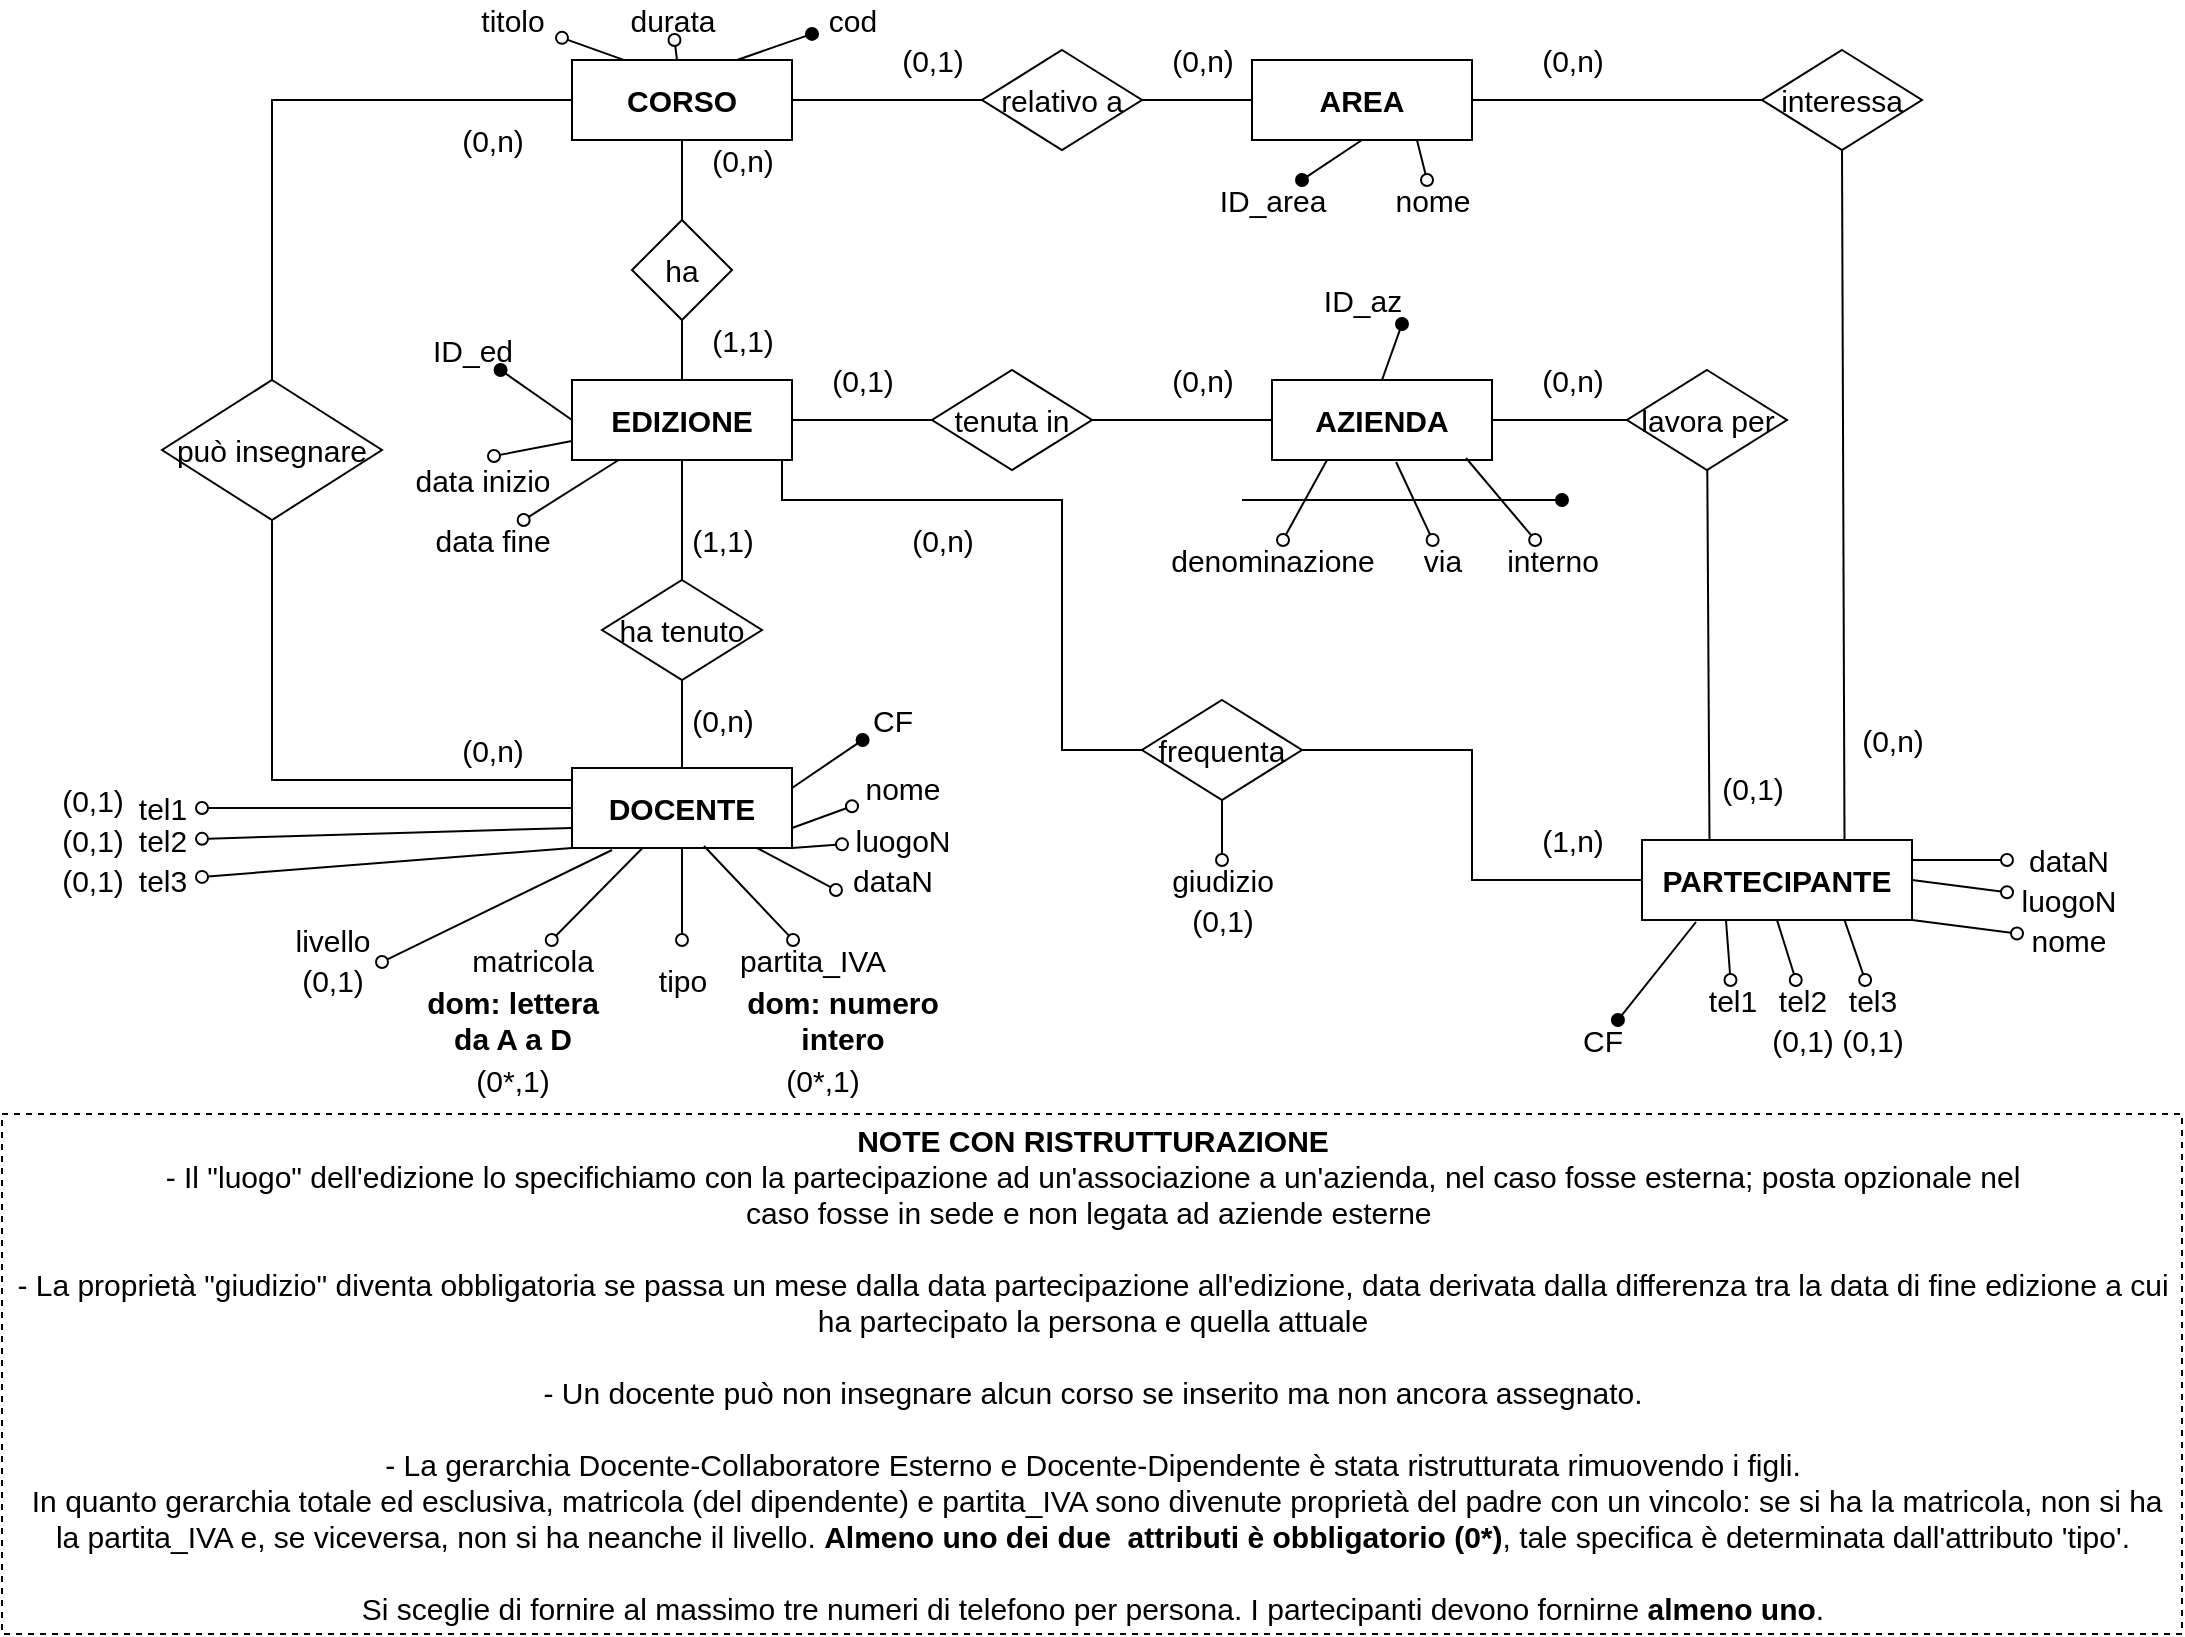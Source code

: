 <mxfile version="17.4.0" type="device"><diagram id="BrXjNmVW-4xUfaeRYRgf" name="Page-1"><mxGraphModel dx="1422" dy="705" grid="1" gridSize="10" guides="1" tooltips="1" connect="1" arrows="1" fold="1" page="1" pageScale="1" pageWidth="1169" pageHeight="827" math="0" shadow="0"><root><mxCell id="0"/><mxCell id="1" parent="0"/><mxCell id="5_BU5RMQ9FpiTfxmv_AT-19" style="rounded=0;orthogonalLoop=1;jettySize=auto;html=1;exitX=1;exitY=0.75;exitDx=0;exitDy=0;fontSize=15;endArrow=oval;endFill=0;" parent="1" source="5_BU5RMQ9FpiTfxmv_AT-1" target="5_BU5RMQ9FpiTfxmv_AT-12" edge="1"><mxGeometry relative="1" as="geometry"><mxPoint x="565" y="80" as="sourcePoint"/></mxGeometry></mxCell><mxCell id="5_BU5RMQ9FpiTfxmv_AT-20" style="edgeStyle=none;rounded=0;orthogonalLoop=1;jettySize=auto;html=1;fontSize=15;endArrow=oval;endFill=0;" parent="1" source="5_BU5RMQ9FpiTfxmv_AT-1" target="5_BU5RMQ9FpiTfxmv_AT-11" edge="1"><mxGeometry relative="1" as="geometry"><mxPoint x="565" y="60" as="sourcePoint"/></mxGeometry></mxCell><mxCell id="5_BU5RMQ9FpiTfxmv_AT-1" value="&lt;b&gt;&lt;font style=&quot;font-size: 15px&quot;&gt;CORSO&lt;/font&gt;&lt;/b&gt;" style="rounded=0;whiteSpace=wrap;html=1;" parent="1" vertex="1"><mxGeometry x="335" y="40" width="110" height="40" as="geometry"/></mxCell><mxCell id="5_BU5RMQ9FpiTfxmv_AT-2" value="ha" style="rhombus;whiteSpace=wrap;html=1;fontSize=15;" parent="1" vertex="1"><mxGeometry x="365" y="120" width="50" height="50" as="geometry"/></mxCell><mxCell id="5_BU5RMQ9FpiTfxmv_AT-4" value="&lt;b&gt;&lt;font style=&quot;font-size: 15px&quot;&gt;EDIZIONE&lt;/font&gt;&lt;/b&gt;" style="rounded=0;whiteSpace=wrap;html=1;" parent="1" vertex="1"><mxGeometry x="335" y="200" width="110" height="40" as="geometry"/></mxCell><mxCell id="5_BU5RMQ9FpiTfxmv_AT-5" value="tenuta in" style="rhombus;whiteSpace=wrap;html=1;fontSize=15;" parent="1" vertex="1"><mxGeometry x="515" y="195" width="80" height="50" as="geometry"/></mxCell><mxCell id="5_BU5RMQ9FpiTfxmv_AT-6" value="&lt;b&gt;&lt;font style=&quot;font-size: 15px&quot;&gt;AZIENDA&lt;/font&gt;&lt;/b&gt;" style="rounded=0;whiteSpace=wrap;html=1;" parent="1" vertex="1"><mxGeometry x="685" y="200" width="110" height="40" as="geometry"/></mxCell><mxCell id="5_BU5RMQ9FpiTfxmv_AT-7" value="cod" style="text;html=1;align=center;verticalAlign=middle;resizable=0;points=[];autosize=1;strokeColor=none;fillColor=none;fontSize=15;" parent="1" vertex="1"><mxGeometry x="455" y="10" width="40" height="20" as="geometry"/></mxCell><mxCell id="5_BU5RMQ9FpiTfxmv_AT-11" value="durata" style="text;html=1;align=center;verticalAlign=middle;resizable=0;points=[];autosize=1;strokeColor=none;fillColor=none;fontSize=15;" parent="1" vertex="1"><mxGeometry x="355" y="10" width="60" height="20" as="geometry"/></mxCell><mxCell id="5_BU5RMQ9FpiTfxmv_AT-12" value="titolo" style="text;html=1;align=center;verticalAlign=middle;resizable=0;points=[];autosize=1;strokeColor=none;fillColor=none;fontSize=15;" parent="1" vertex="1"><mxGeometry x="280" y="10" width="50" height="20" as="geometry"/></mxCell><mxCell id="5_BU5RMQ9FpiTfxmv_AT-13" value="" style="endArrow=none;html=1;rounded=0;fontSize=15;exitX=0.5;exitY=1;exitDx=0;exitDy=0;" parent="1" source="5_BU5RMQ9FpiTfxmv_AT-1" target="5_BU5RMQ9FpiTfxmv_AT-2" edge="1"><mxGeometry relative="1" as="geometry"><mxPoint x="615" y="290" as="sourcePoint"/><mxPoint x="775" y="290" as="targetPoint"/></mxGeometry></mxCell><mxCell id="5_BU5RMQ9FpiTfxmv_AT-15" value="" style="endArrow=oval;html=1;rounded=0;fontSize=15;endFill=1;exitX=0.75;exitY=0;exitDx=0;exitDy=0;" parent="1" source="5_BU5RMQ9FpiTfxmv_AT-1" target="5_BU5RMQ9FpiTfxmv_AT-7" edge="1"><mxGeometry relative="1" as="geometry"><mxPoint x="325" y="140" as="sourcePoint"/><mxPoint x="400" y="130" as="targetPoint"/></mxGeometry></mxCell><mxCell id="5_BU5RMQ9FpiTfxmv_AT-22" style="edgeStyle=none;rounded=0;orthogonalLoop=1;jettySize=auto;html=1;exitX=0.5;exitY=1;exitDx=0;exitDy=0;fontSize=15;endArrow=oval;endFill=0;" parent="1" source="5_BU5RMQ9FpiTfxmv_AT-4" target="5_BU5RMQ9FpiTfxmv_AT-4" edge="1"><mxGeometry relative="1" as="geometry"/></mxCell><mxCell id="5_BU5RMQ9FpiTfxmv_AT-24" value="" style="endArrow=none;html=1;rounded=0;fontSize=15;entryX=1;entryY=0.5;entryDx=0;entryDy=0;" parent="1" source="5_BU5RMQ9FpiTfxmv_AT-6" target="5_BU5RMQ9FpiTfxmv_AT-5" edge="1"><mxGeometry relative="1" as="geometry"><mxPoint x="655" y="230" as="sourcePoint"/><mxPoint x="400" y="210" as="targetPoint"/></mxGeometry></mxCell><mxCell id="5_BU5RMQ9FpiTfxmv_AT-25" value="" style="endArrow=none;html=1;rounded=0;fontSize=15;entryX=0.5;entryY=0;entryDx=0;entryDy=0;" parent="1" source="5_BU5RMQ9FpiTfxmv_AT-2" target="5_BU5RMQ9FpiTfxmv_AT-4" edge="1"><mxGeometry relative="1" as="geometry"><mxPoint x="390" y="170" as="sourcePoint"/><mxPoint x="400" y="130" as="targetPoint"/></mxGeometry></mxCell><mxCell id="5_BU5RMQ9FpiTfxmv_AT-27" value="" style="endArrow=none;html=1;rounded=0;fontSize=15;entryX=1;entryY=0.5;entryDx=0;entryDy=0;" parent="1" source="5_BU5RMQ9FpiTfxmv_AT-5" target="5_BU5RMQ9FpiTfxmv_AT-4" edge="1"><mxGeometry relative="1" as="geometry"><mxPoint x="525" y="220" as="sourcePoint"/><mxPoint x="605" y="230" as="targetPoint"/></mxGeometry></mxCell><mxCell id="5_BU5RMQ9FpiTfxmv_AT-28" value="(0,n)" style="text;html=1;align=center;verticalAlign=middle;resizable=0;points=[];autosize=1;strokeColor=none;fillColor=none;fontSize=15;" parent="1" vertex="1"><mxGeometry x="395" y="80" width="50" height="20" as="geometry"/></mxCell><mxCell id="5_BU5RMQ9FpiTfxmv_AT-29" value="(1,1)" style="text;html=1;align=center;verticalAlign=middle;resizable=0;points=[];autosize=1;strokeColor=none;fillColor=none;fontSize=15;" parent="1" vertex="1"><mxGeometry x="395" y="170" width="50" height="20" as="geometry"/></mxCell><mxCell id="5_BU5RMQ9FpiTfxmv_AT-30" value="(0,n)" style="text;html=1;align=center;verticalAlign=middle;resizable=0;points=[];autosize=1;strokeColor=none;fillColor=none;fontSize=15;" parent="1" vertex="1"><mxGeometry x="625" y="190" width="50" height="20" as="geometry"/></mxCell><mxCell id="5_BU5RMQ9FpiTfxmv_AT-31" value="(0,1)" style="text;html=1;align=center;verticalAlign=middle;resizable=0;points=[];autosize=1;strokeColor=none;fillColor=none;fontSize=15;" parent="1" vertex="1"><mxGeometry x="455" y="190" width="50" height="20" as="geometry"/></mxCell><mxCell id="5_BU5RMQ9FpiTfxmv_AT-32" style="rounded=0;orthogonalLoop=1;jettySize=auto;html=1;fontSize=15;endArrow=oval;endFill=1;" parent="1" edge="1"><mxGeometry relative="1" as="geometry"><mxPoint x="670" y="260" as="sourcePoint"/><mxPoint x="830" y="260" as="targetPoint"/></mxGeometry></mxCell><mxCell id="5_BU5RMQ9FpiTfxmv_AT-33" style="edgeStyle=none;rounded=0;orthogonalLoop=1;jettySize=auto;html=1;exitX=0.564;exitY=1.025;exitDx=0;exitDy=0;fontSize=15;endArrow=oval;endFill=0;exitPerimeter=0;" parent="1" source="5_BU5RMQ9FpiTfxmv_AT-6" target="5_BU5RMQ9FpiTfxmv_AT-35" edge="1"><mxGeometry relative="1" as="geometry"><mxPoint x="810" y="300" as="sourcePoint"/></mxGeometry></mxCell><mxCell id="5_BU5RMQ9FpiTfxmv_AT-34" value="denominazione" style="text;html=1;align=center;verticalAlign=middle;resizable=0;points=[];autosize=1;strokeColor=none;fillColor=none;fontSize=15;" parent="1" vertex="1"><mxGeometry x="625" y="280" width="120" height="20" as="geometry"/></mxCell><mxCell id="5_BU5RMQ9FpiTfxmv_AT-35" value="via" style="text;html=1;align=center;verticalAlign=middle;resizable=0;points=[];autosize=1;strokeColor=none;fillColor=none;fontSize=15;" parent="1" vertex="1"><mxGeometry x="755" y="280" width="30" height="20" as="geometry"/></mxCell><mxCell id="5_BU5RMQ9FpiTfxmv_AT-37" value="" style="endArrow=oval;html=1;rounded=0;fontSize=15;endFill=0;exitX=0.25;exitY=1;exitDx=0;exitDy=0;" parent="1" source="5_BU5RMQ9FpiTfxmv_AT-6" target="5_BU5RMQ9FpiTfxmv_AT-34" edge="1"><mxGeometry relative="1" as="geometry"><mxPoint x="810" y="290" as="sourcePoint"/><mxPoint x="705" y="280" as="targetPoint"/></mxGeometry></mxCell><mxCell id="5_BU5RMQ9FpiTfxmv_AT-39" value="&lt;b&gt;NOTE CON RISTRUTTURAZIONE&lt;/b&gt;&lt;br&gt;- Il &quot;luogo&quot; dell'edizione lo specifichiamo con la partecipazione ad un'associazione a un'azienda, nel caso fosse esterna; posta opzionale nel &lt;br&gt;caso fosse in sede e non legata ad aziende esterne&amp;nbsp;&lt;br&gt;&lt;br&gt;- La proprietà &quot;giudizio&quot; diventa obbligatoria se passa un mese dalla data partecipazione all'edizione, data derivata dalla differenza tra la data di fine edizione a cui &lt;br&gt;ha partecipato la persona e quella attuale&lt;br&gt;&lt;br&gt;- Un docente può non insegnare alcun corso se inserito ma non ancora assegnato.&lt;br&gt;&lt;br&gt;- La gerarchia Docente-Collaboratore Esterno e Docente-Dipendente è stata ristrutturata rimuovendo i figli.&lt;br&gt;&amp;nbsp;In quanto gerarchia totale ed esclusiva, matricola (del dipendente) e partita_IVA sono divenute proprietà del padre con un vincolo: se si ha la matricola, non si ha &lt;br&gt;la partita_IVA e, se viceversa, non si ha neanche il livello. &lt;b&gt;Almeno uno dei due&amp;nbsp; attributi è obbligatorio (0*)&lt;/b&gt;, tale specifica è determinata dall'attributo 'tipo'.&lt;br&gt;&lt;br&gt;Si sceglie di fornire al massimo tre numeri di telefono per persona. I partecipanti devono fornirne &lt;b&gt;almeno uno&lt;/b&gt;." style="text;html=1;align=center;verticalAlign=middle;resizable=0;points=[];autosize=1;strokeColor=default;fillColor=default;fontSize=15;rounded=0;gradientColor=none;glass=0;dashed=1;" parent="1" vertex="1"><mxGeometry x="50" y="567" width="1090" height="260" as="geometry"/></mxCell><mxCell id="5_BU5RMQ9FpiTfxmv_AT-41" style="rounded=0;orthogonalLoop=1;jettySize=auto;html=1;fontSize=15;endArrow=oval;endFill=0;" parent="1" source="5_BU5RMQ9FpiTfxmv_AT-4" target="5_BU5RMQ9FpiTfxmv_AT-45" edge="1"><mxGeometry relative="1" as="geometry"><mxPoint x="420" y="295" as="sourcePoint"/></mxGeometry></mxCell><mxCell id="5_BU5RMQ9FpiTfxmv_AT-42" style="edgeStyle=none;rounded=0;orthogonalLoop=1;jettySize=auto;html=1;fontSize=15;endArrow=oval;endFill=0;entryX=0.575;entryY=-0.1;entryDx=0;entryDy=0;entryPerimeter=0;" parent="1" source="5_BU5RMQ9FpiTfxmv_AT-4" target="5_BU5RMQ9FpiTfxmv_AT-44" edge="1"><mxGeometry relative="1" as="geometry"><mxPoint x="420" y="275" as="sourcePoint"/></mxGeometry></mxCell><mxCell id="5_BU5RMQ9FpiTfxmv_AT-44" value="data inizio" style="text;html=1;align=center;verticalAlign=middle;resizable=0;points=[];autosize=1;strokeColor=none;fillColor=none;fontSize=15;" parent="1" vertex="1"><mxGeometry x="250" y="240" width="80" height="20" as="geometry"/></mxCell><mxCell id="5_BU5RMQ9FpiTfxmv_AT-45" value="data fine" style="text;html=1;align=center;verticalAlign=middle;resizable=0;points=[];autosize=1;strokeColor=none;fillColor=none;fontSize=15;" parent="1" vertex="1"><mxGeometry x="260" y="270" width="70" height="20" as="geometry"/></mxCell><mxCell id="5_BU5RMQ9FpiTfxmv_AT-47" style="edgeStyle=none;rounded=0;orthogonalLoop=1;jettySize=auto;html=1;fontSize=15;endArrow=oval;endFill=1;exitX=0;exitY=0.5;exitDx=0;exitDy=0;" parent="1" source="5_BU5RMQ9FpiTfxmv_AT-4" target="5_BU5RMQ9FpiTfxmv_AT-48" edge="1"><mxGeometry relative="1" as="geometry"><mxPoint x="311" y="205" as="sourcePoint"/></mxGeometry></mxCell><mxCell id="5_BU5RMQ9FpiTfxmv_AT-48" value="ID_ed" style="text;html=1;align=center;verticalAlign=middle;resizable=0;points=[];autosize=1;strokeColor=none;fillColor=none;fontSize=15;" parent="1" vertex="1"><mxGeometry x="255" y="175" width="60" height="20" as="geometry"/></mxCell><mxCell id="5_BU5RMQ9FpiTfxmv_AT-49" value="&lt;b&gt;&lt;font style=&quot;font-size: 15px&quot;&gt;DOCENTE&lt;/font&gt;&lt;/b&gt;" style="rounded=0;whiteSpace=wrap;html=1;" parent="1" vertex="1"><mxGeometry x="335" y="394" width="110" height="40" as="geometry"/></mxCell><mxCell id="5_BU5RMQ9FpiTfxmv_AT-50" value="ha tenuto" style="rhombus;whiteSpace=wrap;html=1;fontSize=15;" parent="1" vertex="1"><mxGeometry x="350" y="300" width="80" height="50" as="geometry"/></mxCell><mxCell id="5_BU5RMQ9FpiTfxmv_AT-51" value="" style="endArrow=none;html=1;rounded=0;fontSize=15;entryX=0.5;entryY=0;entryDx=0;entryDy=0;exitX=0.5;exitY=1;exitDx=0;exitDy=0;" parent="1" source="5_BU5RMQ9FpiTfxmv_AT-4" target="5_BU5RMQ9FpiTfxmv_AT-50" edge="1"><mxGeometry relative="1" as="geometry"><mxPoint x="695" y="380" as="sourcePoint"/><mxPoint x="410" y="365" as="targetPoint"/></mxGeometry></mxCell><mxCell id="5_BU5RMQ9FpiTfxmv_AT-52" value="" style="endArrow=none;html=1;rounded=0;fontSize=15;entryX=0.5;entryY=0;entryDx=0;entryDy=0;" parent="1" source="5_BU5RMQ9FpiTfxmv_AT-50" target="5_BU5RMQ9FpiTfxmv_AT-49" edge="1"><mxGeometry relative="1" as="geometry"><mxPoint x="535" y="375" as="sourcePoint"/><mxPoint x="455" y="375" as="targetPoint"/></mxGeometry></mxCell><mxCell id="5_BU5RMQ9FpiTfxmv_AT-53" value="può insegnare" style="rhombus;whiteSpace=wrap;html=1;fontSize=15;" parent="1" vertex="1"><mxGeometry x="130" y="200" width="110" height="70" as="geometry"/></mxCell><mxCell id="5_BU5RMQ9FpiTfxmv_AT-54" value="" style="endArrow=none;html=1;rounded=0;fontSize=15;entryX=0;entryY=0.5;entryDx=0;entryDy=0;exitX=0.5;exitY=1;exitDx=0;exitDy=0;edgeStyle=orthogonalEdgeStyle;" parent="1" source="5_BU5RMQ9FpiTfxmv_AT-53" target="5_BU5RMQ9FpiTfxmv_AT-49" edge="1"><mxGeometry relative="1" as="geometry"><mxPoint x="400" y="360" as="sourcePoint"/><mxPoint x="400" y="404" as="targetPoint"/><Array as="points"><mxPoint x="185" y="400"/><mxPoint x="335" y="400"/></Array></mxGeometry></mxCell><mxCell id="5_BU5RMQ9FpiTfxmv_AT-55" value="" style="endArrow=none;html=1;rounded=0;fontSize=15;entryX=0;entryY=0.5;entryDx=0;entryDy=0;exitX=0.5;exitY=0;exitDx=0;exitDy=0;edgeStyle=orthogonalEdgeStyle;" parent="1" source="5_BU5RMQ9FpiTfxmv_AT-53" target="5_BU5RMQ9FpiTfxmv_AT-1" edge="1"><mxGeometry relative="1" as="geometry"><mxPoint x="185" y="280" as="sourcePoint"/><mxPoint x="345" y="424" as="targetPoint"/></mxGeometry></mxCell><mxCell id="5_BU5RMQ9FpiTfxmv_AT-56" style="edgeStyle=none;rounded=0;orthogonalLoop=1;jettySize=auto;html=1;fontSize=15;endArrow=oval;endFill=0;exitX=1;exitY=0.75;exitDx=0;exitDy=0;" parent="1" source="5_BU5RMQ9FpiTfxmv_AT-49" target="5_BU5RMQ9FpiTfxmv_AT-57" edge="1"><mxGeometry relative="1" as="geometry"><mxPoint x="425" y="541.5" as="sourcePoint"/></mxGeometry></mxCell><mxCell id="5_BU5RMQ9FpiTfxmv_AT-57" value="nome" style="text;html=1;align=center;verticalAlign=middle;resizable=0;points=[];autosize=1;strokeColor=none;fillColor=none;fontSize=15;" parent="1" vertex="1"><mxGeometry x="475" y="394" width="50" height="20" as="geometry"/></mxCell><mxCell id="5_BU5RMQ9FpiTfxmv_AT-58" value="dataN" style="text;html=1;align=center;verticalAlign=middle;resizable=0;points=[];autosize=1;strokeColor=none;fillColor=none;fontSize=15;" parent="1" vertex="1"><mxGeometry x="465" y="440" width="60" height="20" as="geometry"/></mxCell><mxCell id="5_BU5RMQ9FpiTfxmv_AT-59" style="edgeStyle=none;rounded=0;orthogonalLoop=1;jettySize=auto;html=1;fontSize=15;endArrow=oval;endFill=1;exitX=1;exitY=0.25;exitDx=0;exitDy=0;" parent="1" source="5_BU5RMQ9FpiTfxmv_AT-49" target="5_BU5RMQ9FpiTfxmv_AT-60" edge="1"><mxGeometry relative="1" as="geometry"><mxPoint x="425" y="525" as="sourcePoint"/></mxGeometry></mxCell><mxCell id="5_BU5RMQ9FpiTfxmv_AT-60" value="CF" style="text;html=1;align=center;verticalAlign=middle;resizable=0;points=[];autosize=1;strokeColor=none;fillColor=none;fontSize=15;" parent="1" vertex="1"><mxGeometry x="475" y="360" width="40" height="20" as="geometry"/></mxCell><mxCell id="5_BU5RMQ9FpiTfxmv_AT-63" value="luogoN" style="text;html=1;align=center;verticalAlign=middle;resizable=0;points=[];autosize=1;strokeColor=none;fillColor=none;fontSize=15;" parent="1" vertex="1"><mxGeometry x="470" y="420" width="60" height="20" as="geometry"/></mxCell><mxCell id="5_BU5RMQ9FpiTfxmv_AT-64" style="edgeStyle=none;rounded=0;orthogonalLoop=1;jettySize=auto;html=1;fontSize=15;endArrow=oval;endFill=0;exitX=1;exitY=1;exitDx=0;exitDy=0;" parent="1" source="5_BU5RMQ9FpiTfxmv_AT-49" target="5_BU5RMQ9FpiTfxmv_AT-63" edge="1"><mxGeometry relative="1" as="geometry"><mxPoint x="455" y="434" as="sourcePoint"/><mxPoint x="480" y="427" as="targetPoint"/></mxGeometry></mxCell><mxCell id="5_BU5RMQ9FpiTfxmv_AT-65" style="edgeStyle=none;rounded=0;orthogonalLoop=1;jettySize=auto;html=1;fontSize=15;endArrow=oval;endFill=0;entryX=0.033;entryY=0.75;entryDx=0;entryDy=0;entryPerimeter=0;" parent="1" source="5_BU5RMQ9FpiTfxmv_AT-49" target="5_BU5RMQ9FpiTfxmv_AT-58" edge="1"><mxGeometry relative="1" as="geometry"><mxPoint x="465" y="444" as="sourcePoint"/><mxPoint x="470" y="450" as="targetPoint"/></mxGeometry></mxCell><mxCell id="5_BU5RMQ9FpiTfxmv_AT-71" value="matricola" style="text;html=1;align=center;verticalAlign=middle;resizable=0;points=[];autosize=1;strokeColor=none;fillColor=none;fontSize=15;" parent="1" vertex="1"><mxGeometry x="275" y="480" width="80" height="20" as="geometry"/></mxCell><mxCell id="5_BU5RMQ9FpiTfxmv_AT-73" style="edgeStyle=none;rounded=0;orthogonalLoop=1;jettySize=auto;html=1;fontSize=15;endArrow=oval;endFill=0;exitX=0.182;exitY=1.025;exitDx=0;exitDy=0;exitPerimeter=0;entryX=1;entryY=1.05;entryDx=0;entryDy=0;entryPerimeter=0;" parent="1" source="5_BU5RMQ9FpiTfxmv_AT-49" target="zFDzbe3uRUC-gKbCrkUx-1" edge="1"><mxGeometry relative="1" as="geometry"><mxPoint x="356.22" y="604" as="sourcePoint"/><mxPoint x="330" y="460" as="targetPoint"/></mxGeometry></mxCell><mxCell id="5_BU5RMQ9FpiTfxmv_AT-74" style="edgeStyle=none;rounded=0;orthogonalLoop=1;jettySize=auto;html=1;fontSize=15;endArrow=oval;endFill=0;" parent="1" source="5_BU5RMQ9FpiTfxmv_AT-49" target="5_BU5RMQ9FpiTfxmv_AT-71" edge="1"><mxGeometry relative="1" as="geometry"><mxPoint x="280" y="550" as="sourcePoint"/><mxPoint x="381.22" y="620" as="targetPoint"/></mxGeometry></mxCell><mxCell id="5_BU5RMQ9FpiTfxmv_AT-75" value="partita_IVA" style="text;html=1;align=center;verticalAlign=middle;resizable=0;points=[];autosize=1;strokeColor=none;fillColor=none;fontSize=15;" parent="1" vertex="1"><mxGeometry x="410" y="480" width="90" height="20" as="geometry"/></mxCell><mxCell id="5_BU5RMQ9FpiTfxmv_AT-76" style="edgeStyle=none;rounded=0;orthogonalLoop=1;jettySize=auto;html=1;fontSize=15;endArrow=oval;endFill=0;exitX=0.6;exitY=0.975;exitDx=0;exitDy=0;exitPerimeter=0;" parent="1" source="5_BU5RMQ9FpiTfxmv_AT-49" target="5_BU5RMQ9FpiTfxmv_AT-75" edge="1"><mxGeometry relative="1" as="geometry"><mxPoint x="495" y="550" as="sourcePoint"/><mxPoint x="601.22" y="620" as="targetPoint"/></mxGeometry></mxCell><mxCell id="5_BU5RMQ9FpiTfxmv_AT-78" value="(0,n)" style="text;html=1;align=center;verticalAlign=middle;resizable=0;points=[];autosize=1;strokeColor=none;fillColor=none;fontSize=15;" parent="1" vertex="1"><mxGeometry x="385" y="360" width="50" height="20" as="geometry"/></mxCell><mxCell id="5_BU5RMQ9FpiTfxmv_AT-79" value="(0,n)" style="text;html=1;align=center;verticalAlign=middle;resizable=0;points=[];autosize=1;strokeColor=none;fillColor=none;fontSize=15;" parent="1" vertex="1"><mxGeometry x="270" y="375" width="50" height="20" as="geometry"/></mxCell><mxCell id="5_BU5RMQ9FpiTfxmv_AT-80" value="(0,n)" style="text;html=1;align=center;verticalAlign=middle;resizable=0;points=[];autosize=1;strokeColor=none;fillColor=none;fontSize=15;" parent="1" vertex="1"><mxGeometry x="270" y="70" width="50" height="20" as="geometry"/></mxCell><mxCell id="5_BU5RMQ9FpiTfxmv_AT-81" value="(1,1)" style="text;html=1;align=center;verticalAlign=middle;resizable=0;points=[];autosize=1;strokeColor=none;fillColor=none;fontSize=15;" parent="1" vertex="1"><mxGeometry x="385" y="270" width="50" height="20" as="geometry"/></mxCell><mxCell id="5_BU5RMQ9FpiTfxmv_AT-82" value="&lt;b&gt;&lt;font style=&quot;font-size: 15px&quot;&gt;PARTECIPANTE&lt;br&gt;&lt;/font&gt;&lt;/b&gt;" style="rounded=0;whiteSpace=wrap;html=1;" parent="1" vertex="1"><mxGeometry x="870" y="430" width="135" height="40" as="geometry"/></mxCell><mxCell id="5_BU5RMQ9FpiTfxmv_AT-83" value="&lt;b&gt;&lt;font style=&quot;font-size: 15px&quot;&gt;AREA&lt;/font&gt;&lt;/b&gt;" style="rounded=0;whiteSpace=wrap;html=1;" parent="1" vertex="1"><mxGeometry x="675" y="40" width="110" height="40" as="geometry"/></mxCell><mxCell id="5_BU5RMQ9FpiTfxmv_AT-84" value="relativo a" style="rhombus;whiteSpace=wrap;html=1;fontSize=15;" parent="1" vertex="1"><mxGeometry x="540" y="35" width="80" height="50" as="geometry"/></mxCell><mxCell id="5_BU5RMQ9FpiTfxmv_AT-85" value="" style="endArrow=none;html=1;rounded=0;fontSize=15;entryX=1;entryY=0.5;entryDx=0;entryDy=0;exitX=0;exitY=0.5;exitDx=0;exitDy=0;" parent="1" source="5_BU5RMQ9FpiTfxmv_AT-83" target="5_BU5RMQ9FpiTfxmv_AT-84" edge="1"><mxGeometry relative="1" as="geometry"><mxPoint x="695" y="45" as="sourcePoint"/><mxPoint x="410" y="35" as="targetPoint"/></mxGeometry></mxCell><mxCell id="5_BU5RMQ9FpiTfxmv_AT-86" value="" style="endArrow=none;html=1;rounded=0;fontSize=15;entryX=1;entryY=0.5;entryDx=0;entryDy=0;" parent="1" source="5_BU5RMQ9FpiTfxmv_AT-84" target="5_BU5RMQ9FpiTfxmv_AT-1" edge="1"><mxGeometry relative="1" as="geometry"><mxPoint x="535" y="45" as="sourcePoint"/><mxPoint x="450" y="60" as="targetPoint"/></mxGeometry></mxCell><mxCell id="5_BU5RMQ9FpiTfxmv_AT-98" style="edgeStyle=none;rounded=0;orthogonalLoop=1;jettySize=auto;html=1;fontSize=15;endArrow=oval;endFill=0;exitX=1;exitY=1;exitDx=0;exitDy=0;" parent="1" source="5_BU5RMQ9FpiTfxmv_AT-82" target="5_BU5RMQ9FpiTfxmv_AT-99" edge="1"><mxGeometry relative="1" as="geometry"><mxPoint x="683.72" y="644" as="sourcePoint"/></mxGeometry></mxCell><mxCell id="5_BU5RMQ9FpiTfxmv_AT-99" value="nome" style="text;html=1;align=center;verticalAlign=middle;resizable=0;points=[];autosize=1;strokeColor=none;fillColor=none;fontSize=15;" parent="1" vertex="1"><mxGeometry x="1057.5" y="470" width="50" height="20" as="geometry"/></mxCell><mxCell id="5_BU5RMQ9FpiTfxmv_AT-100" value="dataN" style="text;html=1;align=center;verticalAlign=middle;resizable=0;points=[];autosize=1;strokeColor=none;fillColor=none;fontSize=15;" parent="1" vertex="1"><mxGeometry x="1052.5" y="430" width="60" height="20" as="geometry"/></mxCell><mxCell id="5_BU5RMQ9FpiTfxmv_AT-101" style="edgeStyle=none;rounded=0;orthogonalLoop=1;jettySize=auto;html=1;fontSize=15;endArrow=oval;endFill=1;exitX=0.2;exitY=1.025;exitDx=0;exitDy=0;exitPerimeter=0;" parent="1" source="5_BU5RMQ9FpiTfxmv_AT-82" target="5_BU5RMQ9FpiTfxmv_AT-102" edge="1"><mxGeometry relative="1" as="geometry"><mxPoint x="683.72" y="624" as="sourcePoint"/></mxGeometry></mxCell><mxCell id="5_BU5RMQ9FpiTfxmv_AT-103" style="edgeStyle=none;rounded=0;orthogonalLoop=1;jettySize=auto;html=1;fontSize=15;endArrow=oval;endFill=0;exitX=0.311;exitY=1;exitDx=0;exitDy=0;exitPerimeter=0;startArrow=none;" parent="1" source="5_BU5RMQ9FpiTfxmv_AT-82" target="5_BU5RMQ9FpiTfxmv_AT-104" edge="1"><mxGeometry relative="1" as="geometry"><mxPoint x="683.72" y="634" as="sourcePoint"/></mxGeometry></mxCell><mxCell id="5_BU5RMQ9FpiTfxmv_AT-104" value="tel1" style="text;html=1;align=center;verticalAlign=middle;resizable=0;points=[];autosize=1;strokeColor=none;fillColor=none;fontSize=15;" parent="1" vertex="1"><mxGeometry x="895" y="500" width="40" height="20" as="geometry"/></mxCell><mxCell id="5_BU5RMQ9FpiTfxmv_AT-105" value="luogoN" style="text;html=1;align=center;verticalAlign=middle;resizable=0;points=[];autosize=1;strokeColor=none;fillColor=none;fontSize=15;" parent="1" vertex="1"><mxGeometry x="1052.5" y="450" width="60" height="20" as="geometry"/></mxCell><mxCell id="5_BU5RMQ9FpiTfxmv_AT-106" style="edgeStyle=none;rounded=0;orthogonalLoop=1;jettySize=auto;html=1;fontSize=15;endArrow=oval;endFill=0;exitX=1;exitY=0.5;exitDx=0;exitDy=0;" parent="1" source="5_BU5RMQ9FpiTfxmv_AT-82" target="5_BU5RMQ9FpiTfxmv_AT-105" edge="1"><mxGeometry relative="1" as="geometry"><mxPoint x="683.72" y="654" as="sourcePoint"/><mxPoint x="718.72" y="647" as="targetPoint"/></mxGeometry></mxCell><mxCell id="5_BU5RMQ9FpiTfxmv_AT-107" style="edgeStyle=none;rounded=0;orthogonalLoop=1;jettySize=auto;html=1;fontSize=15;endArrow=oval;endFill=0;exitX=1;exitY=0.25;exitDx=0;exitDy=0;" parent="1" source="5_BU5RMQ9FpiTfxmv_AT-82" target="5_BU5RMQ9FpiTfxmv_AT-100" edge="1"><mxGeometry relative="1" as="geometry"><mxPoint x="666.271" y="654" as="sourcePoint"/><mxPoint x="1070" y="440" as="targetPoint"/></mxGeometry></mxCell><mxCell id="5_BU5RMQ9FpiTfxmv_AT-102" value="CF" style="text;html=1;align=center;verticalAlign=middle;resizable=0;points=[];autosize=1;strokeColor=none;fillColor=none;fontSize=15;" parent="1" vertex="1"><mxGeometry x="830" y="520" width="40" height="20" as="geometry"/></mxCell><mxCell id="5_BU5RMQ9FpiTfxmv_AT-113" value="lavora per" style="rhombus;whiteSpace=wrap;html=1;fontSize=15;" parent="1" vertex="1"><mxGeometry x="862.5" y="195" width="80" height="50" as="geometry"/></mxCell><mxCell id="5_BU5RMQ9FpiTfxmv_AT-114" value="" style="endArrow=none;html=1;rounded=0;fontSize=15;entryX=1;entryY=0.5;entryDx=0;entryDy=0;" parent="1" source="5_BU5RMQ9FpiTfxmv_AT-113" target="5_BU5RMQ9FpiTfxmv_AT-6" edge="1"><mxGeometry relative="1" as="geometry"><mxPoint x="695" y="230" as="sourcePoint"/><mxPoint x="605" y="230" as="targetPoint"/></mxGeometry></mxCell><mxCell id="5_BU5RMQ9FpiTfxmv_AT-115" value="" style="endArrow=none;html=1;rounded=0;fontSize=15;exitX=0.25;exitY=0;exitDx=0;exitDy=0;" parent="1" source="5_BU5RMQ9FpiTfxmv_AT-82" target="5_BU5RMQ9FpiTfxmv_AT-113" edge="1"><mxGeometry relative="1" as="geometry"><mxPoint x="872.5" y="230" as="sourcePoint"/><mxPoint x="805" y="230" as="targetPoint"/></mxGeometry></mxCell><mxCell id="5_BU5RMQ9FpiTfxmv_AT-116" value="interessa" style="rhombus;whiteSpace=wrap;html=1;fontSize=15;" parent="1" vertex="1"><mxGeometry x="930" y="35" width="80" height="50" as="geometry"/></mxCell><mxCell id="5_BU5RMQ9FpiTfxmv_AT-117" value="frequenta" style="rhombus;whiteSpace=wrap;html=1;fontSize=15;" parent="1" vertex="1"><mxGeometry x="620" y="360" width="80" height="50" as="geometry"/></mxCell><mxCell id="5_BU5RMQ9FpiTfxmv_AT-119" value="" style="endArrow=none;html=1;rounded=0;fontSize=15;entryX=1;entryY=0.5;entryDx=0;entryDy=0;exitX=0;exitY=0.5;exitDx=0;exitDy=0;edgeStyle=orthogonalEdgeStyle;" parent="1" source="5_BU5RMQ9FpiTfxmv_AT-82" target="5_BU5RMQ9FpiTfxmv_AT-117" edge="1"><mxGeometry relative="1" as="geometry"><mxPoint x="845" y="600" as="sourcePoint"/><mxPoint x="670" y="455" as="targetPoint"/></mxGeometry></mxCell><mxCell id="5_BU5RMQ9FpiTfxmv_AT-120" value="" style="endArrow=none;html=1;rounded=0;fontSize=15;exitX=0.75;exitY=0;exitDx=0;exitDy=0;entryX=0.5;entryY=1;entryDx=0;entryDy=0;" parent="1" source="5_BU5RMQ9FpiTfxmv_AT-82" target="5_BU5RMQ9FpiTfxmv_AT-116" edge="1"><mxGeometry relative="1" as="geometry"><mxPoint x="913.75" y="440" as="sourcePoint"/><mxPoint x="912.648" y="254.907" as="targetPoint"/></mxGeometry></mxCell><mxCell id="5_BU5RMQ9FpiTfxmv_AT-121" value="" style="endArrow=none;html=1;rounded=0;fontSize=15;exitX=0;exitY=0.5;exitDx=0;exitDy=0;entryX=1;entryY=0.5;entryDx=0;entryDy=0;" parent="1" source="5_BU5RMQ9FpiTfxmv_AT-116" target="5_BU5RMQ9FpiTfxmv_AT-83" edge="1"><mxGeometry relative="1" as="geometry"><mxPoint x="1015" y="440" as="sourcePoint"/><mxPoint x="1010" y="95" as="targetPoint"/></mxGeometry></mxCell><mxCell id="5_BU5RMQ9FpiTfxmv_AT-122" value="" style="endArrow=none;html=1;rounded=0;fontSize=15;edgeStyle=orthogonalEdgeStyle;exitX=0;exitY=0.5;exitDx=0;exitDy=0;" parent="1" source="5_BU5RMQ9FpiTfxmv_AT-117" edge="1"><mxGeometry relative="1" as="geometry"><mxPoint x="600" y="380" as="sourcePoint"/><mxPoint x="440" y="240" as="targetPoint"/><Array as="points"><mxPoint x="580" y="385"/><mxPoint x="580" y="260"/><mxPoint x="440" y="260"/></Array></mxGeometry></mxCell><mxCell id="5_BU5RMQ9FpiTfxmv_AT-123" value="(0,n)" style="text;html=1;align=center;verticalAlign=middle;resizable=0;points=[];autosize=1;strokeColor=none;fillColor=none;fontSize=15;" parent="1" vertex="1"><mxGeometry x="495" y="270" width="50" height="20" as="geometry"/></mxCell><mxCell id="5_BU5RMQ9FpiTfxmv_AT-124" value="(1,n)" style="text;html=1;align=center;verticalAlign=middle;resizable=0;points=[];autosize=1;strokeColor=none;fillColor=none;fontSize=15;" parent="1" vertex="1"><mxGeometry x="810" y="420" width="50" height="20" as="geometry"/></mxCell><mxCell id="5_BU5RMQ9FpiTfxmv_AT-125" value="(0,1)" style="text;html=1;align=center;verticalAlign=middle;resizable=0;points=[];autosize=1;strokeColor=none;fillColor=none;fontSize=15;" parent="1" vertex="1"><mxGeometry x="900" y="394" width="50" height="20" as="geometry"/></mxCell><mxCell id="5_BU5RMQ9FpiTfxmv_AT-126" value="(0,n)" style="text;html=1;align=center;verticalAlign=middle;resizable=0;points=[];autosize=1;strokeColor=none;fillColor=none;fontSize=15;" parent="1" vertex="1"><mxGeometry x="810" y="190" width="50" height="20" as="geometry"/></mxCell><mxCell id="5_BU5RMQ9FpiTfxmv_AT-127" value="(0,n)" style="text;html=1;align=center;verticalAlign=middle;resizable=0;points=[];autosize=1;strokeColor=none;fillColor=none;fontSize=15;" parent="1" vertex="1"><mxGeometry x="810" y="30" width="50" height="20" as="geometry"/></mxCell><mxCell id="5_BU5RMQ9FpiTfxmv_AT-128" value="(0,n)" style="text;html=1;align=center;verticalAlign=middle;resizable=0;points=[];autosize=1;strokeColor=none;fillColor=none;fontSize=15;" parent="1" vertex="1"><mxGeometry x="970" y="370" width="50" height="20" as="geometry"/></mxCell><mxCell id="5_BU5RMQ9FpiTfxmv_AT-129" value="giudizio" style="text;html=1;align=center;verticalAlign=middle;resizable=0;points=[];autosize=1;strokeColor=none;fillColor=none;fontSize=15;" parent="1" vertex="1"><mxGeometry x="625" y="440" width="70" height="20" as="geometry"/></mxCell><mxCell id="5_BU5RMQ9FpiTfxmv_AT-130" value="" style="endArrow=oval;html=1;rounded=0;fontSize=15;endFill=0;" parent="1" target="5_BU5RMQ9FpiTfxmv_AT-129" edge="1"><mxGeometry relative="1" as="geometry"><mxPoint x="660" y="410" as="sourcePoint"/><mxPoint x="680" y="432" as="targetPoint"/></mxGeometry></mxCell><mxCell id="5_BU5RMQ9FpiTfxmv_AT-131" value="(0,1)" style="text;html=1;align=center;verticalAlign=middle;resizable=0;points=[];autosize=1;strokeColor=none;fillColor=none;fontSize=15;" parent="1" vertex="1"><mxGeometry x="635" y="460" width="50" height="20" as="geometry"/></mxCell><mxCell id="5_BU5RMQ9FpiTfxmv_AT-132" style="edgeStyle=none;rounded=0;orthogonalLoop=1;jettySize=auto;html=1;fontSize=15;endArrow=oval;endFill=1;exitX=0.5;exitY=0;exitDx=0;exitDy=0;entryX=0.9;entryY=1.1;entryDx=0;entryDy=0;entryPerimeter=0;" parent="1" source="5_BU5RMQ9FpiTfxmv_AT-6" target="5_BU5RMQ9FpiTfxmv_AT-133" edge="1"><mxGeometry relative="1" as="geometry"><mxPoint x="773.846" y="207.5" as="sourcePoint"/></mxGeometry></mxCell><mxCell id="5_BU5RMQ9FpiTfxmv_AT-133" value="ID_az" style="text;html=1;align=center;verticalAlign=middle;resizable=0;points=[];autosize=1;strokeColor=none;fillColor=none;fontSize=15;" parent="1" vertex="1"><mxGeometry x="705" y="150" width="50" height="20" as="geometry"/></mxCell><mxCell id="5_BU5RMQ9FpiTfxmv_AT-136" value="(0,n)" style="text;html=1;align=center;verticalAlign=middle;resizable=0;points=[];autosize=1;strokeColor=none;fillColor=none;fontSize=15;" parent="1" vertex="1"><mxGeometry x="625" y="30" width="50" height="20" as="geometry"/></mxCell><mxCell id="5_BU5RMQ9FpiTfxmv_AT-137" value="(0,1)" style="text;html=1;align=center;verticalAlign=middle;resizable=0;points=[];autosize=1;strokeColor=none;fillColor=none;fontSize=15;" parent="1" vertex="1"><mxGeometry x="490" y="30" width="50" height="20" as="geometry"/></mxCell><mxCell id="5_BU5RMQ9FpiTfxmv_AT-138" style="edgeStyle=none;rounded=0;orthogonalLoop=1;jettySize=auto;html=1;fontSize=15;endArrow=oval;endFill=1;exitX=0.5;exitY=1;exitDx=0;exitDy=0;" parent="1" source="5_BU5RMQ9FpiTfxmv_AT-83" target="5_BU5RMQ9FpiTfxmv_AT-139" edge="1"><mxGeometry relative="1" as="geometry"><mxPoint x="790" y="150" as="sourcePoint"/></mxGeometry></mxCell><mxCell id="5_BU5RMQ9FpiTfxmv_AT-139" value="ID_area" style="text;html=1;align=center;verticalAlign=middle;resizable=0;points=[];autosize=1;strokeColor=none;fillColor=none;fontSize=15;" parent="1" vertex="1"><mxGeometry x="650" y="100" width="70" height="20" as="geometry"/></mxCell><mxCell id="5_BU5RMQ9FpiTfxmv_AT-140" style="edgeStyle=none;rounded=0;orthogonalLoop=1;jettySize=auto;html=1;fontSize=15;endArrow=oval;endFill=0;exitX=0.75;exitY=1;exitDx=0;exitDy=0;" parent="1" source="5_BU5RMQ9FpiTfxmv_AT-83" target="5_BU5RMQ9FpiTfxmv_AT-141" edge="1"><mxGeometry relative="1" as="geometry"><mxPoint x="810" y="80" as="sourcePoint"/><mxPoint x="830" y="100" as="targetPoint"/></mxGeometry></mxCell><mxCell id="5_BU5RMQ9FpiTfxmv_AT-141" value="nome" style="text;html=1;align=center;verticalAlign=middle;resizable=0;points=[];autosize=1;strokeColor=none;fillColor=none;fontSize=15;" parent="1" vertex="1"><mxGeometry x="740" y="100" width="50" height="20" as="geometry"/></mxCell><mxCell id="5_BU5RMQ9FpiTfxmv_AT-143" value="&lt;b&gt;dom: lettera &lt;br&gt;da A a D&lt;/b&gt;" style="text;html=1;align=center;verticalAlign=middle;resizable=0;points=[];autosize=1;strokeColor=none;fillColor=none;fontSize=15;" parent="1" vertex="1"><mxGeometry x="255" y="500" width="100" height="40" as="geometry"/></mxCell><mxCell id="5_BU5RMQ9FpiTfxmv_AT-144" value="&lt;b&gt;dom: numero &lt;br&gt;intero&lt;/b&gt;" style="text;html=1;align=center;verticalAlign=middle;resizable=0;points=[];autosize=1;strokeColor=none;fillColor=none;fontSize=15;" parent="1" vertex="1"><mxGeometry x="415" y="500" width="110" height="40" as="geometry"/></mxCell><mxCell id="zFDzbe3uRUC-gKbCrkUx-1" value="&lt;font style=&quot;font-size: 15px&quot;&gt;livello&lt;/font&gt;" style="text;html=1;align=center;verticalAlign=middle;resizable=0;points=[];autosize=1;strokeColor=none;fillColor=none;" parent="1" vertex="1"><mxGeometry x="190" y="470" width="50" height="20" as="geometry"/></mxCell><mxCell id="zFDzbe3uRUC-gKbCrkUx-4" value="(0,1)" style="text;html=1;align=center;verticalAlign=middle;resizable=0;points=[];autosize=1;strokeColor=none;fillColor=none;fontSize=15;" parent="1" vertex="1"><mxGeometry x="190" y="490" width="50" height="20" as="geometry"/></mxCell><mxCell id="zFDzbe3uRUC-gKbCrkUx-7" value="(0*,1)" style="text;html=1;align=center;verticalAlign=middle;resizable=0;points=[];autosize=1;strokeColor=none;fillColor=none;fontSize=15;" parent="1" vertex="1"><mxGeometry x="280" y="540" width="50" height="20" as="geometry"/></mxCell><mxCell id="zFDzbe3uRUC-gKbCrkUx-8" value="(0*,1)" style="text;html=1;align=center;verticalAlign=middle;resizable=0;points=[];autosize=1;strokeColor=none;fillColor=none;fontSize=15;" parent="1" vertex="1"><mxGeometry x="435" y="540" width="50" height="20" as="geometry"/></mxCell><mxCell id="zFDzbe3uRUC-gKbCrkUx-9" style="edgeStyle=none;rounded=0;orthogonalLoop=1;jettySize=auto;html=1;exitX=0.882;exitY=0.975;exitDx=0;exitDy=0;fontSize=15;endArrow=oval;endFill=0;exitPerimeter=0;" parent="1" source="5_BU5RMQ9FpiTfxmv_AT-6" target="zFDzbe3uRUC-gKbCrkUx-10" edge="1"><mxGeometry relative="1" as="geometry"><mxPoint x="785" y="240" as="sourcePoint"/></mxGeometry></mxCell><mxCell id="zFDzbe3uRUC-gKbCrkUx-10" value="interno" style="text;html=1;align=center;verticalAlign=middle;resizable=0;points=[];autosize=1;strokeColor=none;fillColor=none;fontSize=15;" parent="1" vertex="1"><mxGeometry x="795" y="280" width="60" height="20" as="geometry"/></mxCell><mxCell id="zFDzbe3uRUC-gKbCrkUx-13" style="edgeStyle=none;rounded=0;orthogonalLoop=1;jettySize=auto;html=1;fontSize=15;endArrow=oval;endFill=0;exitX=0.5;exitY=1;exitDx=0;exitDy=0;" parent="1" source="5_BU5RMQ9FpiTfxmv_AT-49" edge="1"><mxGeometry relative="1" as="geometry"><mxPoint x="380.263" y="444" as="sourcePoint"/><mxPoint x="390" y="480" as="targetPoint"/></mxGeometry></mxCell><mxCell id="zFDzbe3uRUC-gKbCrkUx-14" value="&lt;font style=&quot;font-size: 15px&quot;&gt;tipo&lt;/font&gt;" style="text;html=1;align=center;verticalAlign=middle;resizable=0;points=[];autosize=1;strokeColor=none;fillColor=none;" parent="1" vertex="1"><mxGeometry x="370" y="490" width="40" height="20" as="geometry"/></mxCell><mxCell id="zFDzbe3uRUC-gKbCrkUx-17" style="edgeStyle=none;rounded=0;orthogonalLoop=1;jettySize=auto;html=1;fontSize=15;endArrow=oval;endFill=0;exitX=0.5;exitY=1;exitDx=0;exitDy=0;startArrow=none;" parent="1" source="5_BU5RMQ9FpiTfxmv_AT-82" target="zFDzbe3uRUC-gKbCrkUx-18" edge="1"><mxGeometry relative="1" as="geometry"><mxPoint x="946.985" y="470" as="sourcePoint"/></mxGeometry></mxCell><mxCell id="zFDzbe3uRUC-gKbCrkUx-18" value="tel2" style="text;html=1;align=center;verticalAlign=middle;resizable=0;points=[];autosize=1;strokeColor=none;fillColor=none;fontSize=15;" parent="1" vertex="1"><mxGeometry x="930" y="500" width="40" height="20" as="geometry"/></mxCell><mxCell id="zFDzbe3uRUC-gKbCrkUx-19" style="edgeStyle=none;rounded=0;orthogonalLoop=1;jettySize=auto;html=1;fontSize=15;endArrow=oval;endFill=0;exitX=0.75;exitY=1;exitDx=0;exitDy=0;startArrow=none;" parent="1" source="5_BU5RMQ9FpiTfxmv_AT-82" target="zFDzbe3uRUC-gKbCrkUx-20" edge="1"><mxGeometry relative="1" as="geometry"><mxPoint x="981.985" y="470" as="sourcePoint"/></mxGeometry></mxCell><mxCell id="zFDzbe3uRUC-gKbCrkUx-20" value="tel3" style="text;html=1;align=center;verticalAlign=middle;resizable=0;points=[];autosize=1;strokeColor=none;fillColor=none;fontSize=15;" parent="1" vertex="1"><mxGeometry x="965" y="500" width="40" height="20" as="geometry"/></mxCell><mxCell id="zFDzbe3uRUC-gKbCrkUx-21" value="(0,1)" style="text;html=1;align=center;verticalAlign=middle;resizable=0;points=[];autosize=1;strokeColor=none;fillColor=none;fontSize=15;" parent="1" vertex="1"><mxGeometry x="925" y="520" width="50" height="20" as="geometry"/></mxCell><mxCell id="zFDzbe3uRUC-gKbCrkUx-22" value="(0,1)" style="text;html=1;align=center;verticalAlign=middle;resizable=0;points=[];autosize=1;strokeColor=none;fillColor=none;fontSize=15;" parent="1" vertex="1"><mxGeometry x="960" y="520" width="50" height="20" as="geometry"/></mxCell><mxCell id="zFDzbe3uRUC-gKbCrkUx-23" style="edgeStyle=none;rounded=0;orthogonalLoop=1;jettySize=auto;html=1;fontSize=15;endArrow=oval;endFill=0;exitX=0;exitY=0.5;exitDx=0;exitDy=0;startArrow=none;" parent="1" source="5_BU5RMQ9FpiTfxmv_AT-49" target="zFDzbe3uRUC-gKbCrkUx-24" edge="1"><mxGeometry relative="1" as="geometry"><mxPoint x="543.985" y="460" as="sourcePoint"/></mxGeometry></mxCell><mxCell id="zFDzbe3uRUC-gKbCrkUx-24" value="tel1" style="text;html=1;align=center;verticalAlign=middle;resizable=0;points=[];autosize=1;strokeColor=none;fillColor=none;fontSize=15;" parent="1" vertex="1"><mxGeometry x="110" y="404" width="40" height="20" as="geometry"/></mxCell><mxCell id="zFDzbe3uRUC-gKbCrkUx-25" style="edgeStyle=none;rounded=0;orthogonalLoop=1;jettySize=auto;html=1;fontSize=15;endArrow=oval;endFill=0;exitX=0;exitY=0.75;exitDx=0;exitDy=0;startArrow=none;" parent="1" source="5_BU5RMQ9FpiTfxmv_AT-49" target="zFDzbe3uRUC-gKbCrkUx-26" edge="1"><mxGeometry relative="1" as="geometry"><mxPoint x="569.5" y="460" as="sourcePoint"/></mxGeometry></mxCell><mxCell id="zFDzbe3uRUC-gKbCrkUx-26" value="tel2" style="text;html=1;align=center;verticalAlign=middle;resizable=0;points=[];autosize=1;strokeColor=none;fillColor=none;fontSize=15;" parent="1" vertex="1"><mxGeometry x="110" y="420" width="40" height="20" as="geometry"/></mxCell><mxCell id="zFDzbe3uRUC-gKbCrkUx-27" style="edgeStyle=none;rounded=0;orthogonalLoop=1;jettySize=auto;html=1;fontSize=15;endArrow=oval;endFill=0;exitX=0;exitY=1;exitDx=0;exitDy=0;startArrow=none;" parent="1" source="5_BU5RMQ9FpiTfxmv_AT-49" target="zFDzbe3uRUC-gKbCrkUx-28" edge="1"><mxGeometry relative="1" as="geometry"><mxPoint x="603.25" y="460" as="sourcePoint"/></mxGeometry></mxCell><mxCell id="zFDzbe3uRUC-gKbCrkUx-28" value="tel3" style="text;html=1;align=center;verticalAlign=middle;resizable=0;points=[];autosize=1;strokeColor=none;fillColor=none;fontSize=15;" parent="1" vertex="1"><mxGeometry x="110" y="440" width="40" height="20" as="geometry"/></mxCell><mxCell id="zFDzbe3uRUC-gKbCrkUx-29" value="(0,1)" style="text;html=1;align=center;verticalAlign=middle;resizable=0;points=[];autosize=1;strokeColor=none;fillColor=none;fontSize=15;" parent="1" vertex="1"><mxGeometry x="70" y="420" width="50" height="20" as="geometry"/></mxCell><mxCell id="zFDzbe3uRUC-gKbCrkUx-30" value="(0,1)" style="text;html=1;align=center;verticalAlign=middle;resizable=0;points=[];autosize=1;strokeColor=none;fillColor=none;fontSize=15;" parent="1" vertex="1"><mxGeometry x="70" y="440" width="50" height="20" as="geometry"/></mxCell><mxCell id="BmiaGw07COubEeLK5FQF-1" value="(0,1)" style="text;html=1;align=center;verticalAlign=middle;resizable=0;points=[];autosize=1;strokeColor=none;fillColor=none;fontSize=15;" vertex="1" parent="1"><mxGeometry x="70" y="400" width="50" height="20" as="geometry"/></mxCell></root></mxGraphModel></diagram></mxfile>